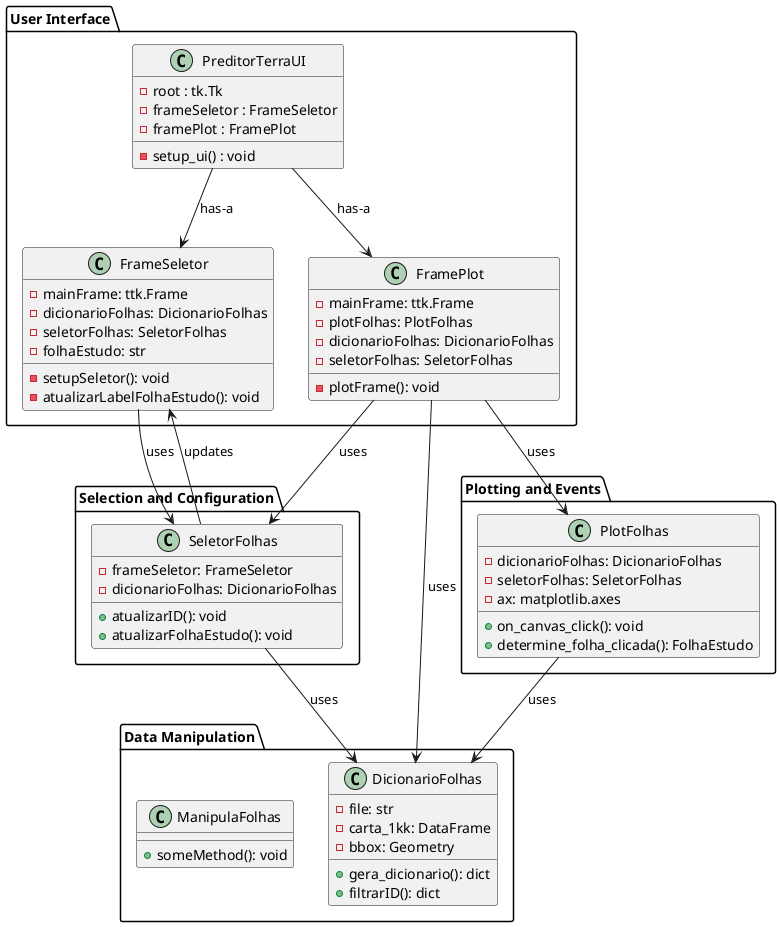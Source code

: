 @startuml

package "User Interface" {
    class PreditorTerraUI {
        - root : tk.Tk
        - frameSeletor : FrameSeletor
        - framePlot : FramePlot
        - setup_ui() : void
    }

    class FrameSeletor {
        - mainFrame: ttk.Frame
        - dicionarioFolhas: DicionarioFolhas
        - seletorFolhas: SeletorFolhas
        - folhaEstudo: str
        - setupSeletor(): void
        - atualizarLabelFolhaEstudo(): void
    }

    class FramePlot {
        - mainFrame: ttk.Frame
        - plotFolhas: PlotFolhas
        - dicionarioFolhas: DicionarioFolhas
        - seletorFolhas: SeletorFolhas
        - plotFrame(): void
    }
}

package "Data Manipulation" {
    class DicionarioFolhas {
        - file: str
        - carta_1kk: DataFrame
        - bbox: Geometry
        + gera_dicionario(): dict
        + filtrarID(): dict
    }

    class ManipulaFolhas {
        + someMethod(): void
    }
}

package "Plotting and Events" {
    class PlotFolhas {
        - dicionarioFolhas: DicionarioFolhas
        - seletorFolhas: SeletorFolhas
        - ax: matplotlib.axes
        + on_canvas_click(): void
        + determine_folha_clicada(): FolhaEstudo
    }
}

package "Selection and Configuration" {
    class SeletorFolhas {
        - frameSeletor: FrameSeletor
        - dicionarioFolhas: DicionarioFolhas
        + atualizarID(): void
        + atualizarFolhaEstudo(): void
    }
}

PreditorTerraUI --> FrameSeletor: "has-a"
PreditorTerraUI --> FramePlot: "has-a"
FramePlot --> PlotFolhas: "uses"
FrameSeletor --> SeletorFolhas: "uses"
PlotFolhas --> DicionarioFolhas: "uses"
SeletorFolhas --> DicionarioFolhas: "uses"
FramePlot --> DicionarioFolhas: "uses"
FramePlot --> SeletorFolhas: "uses"
SeletorFolhas --> FrameSeletor: "updates"

@enduml
